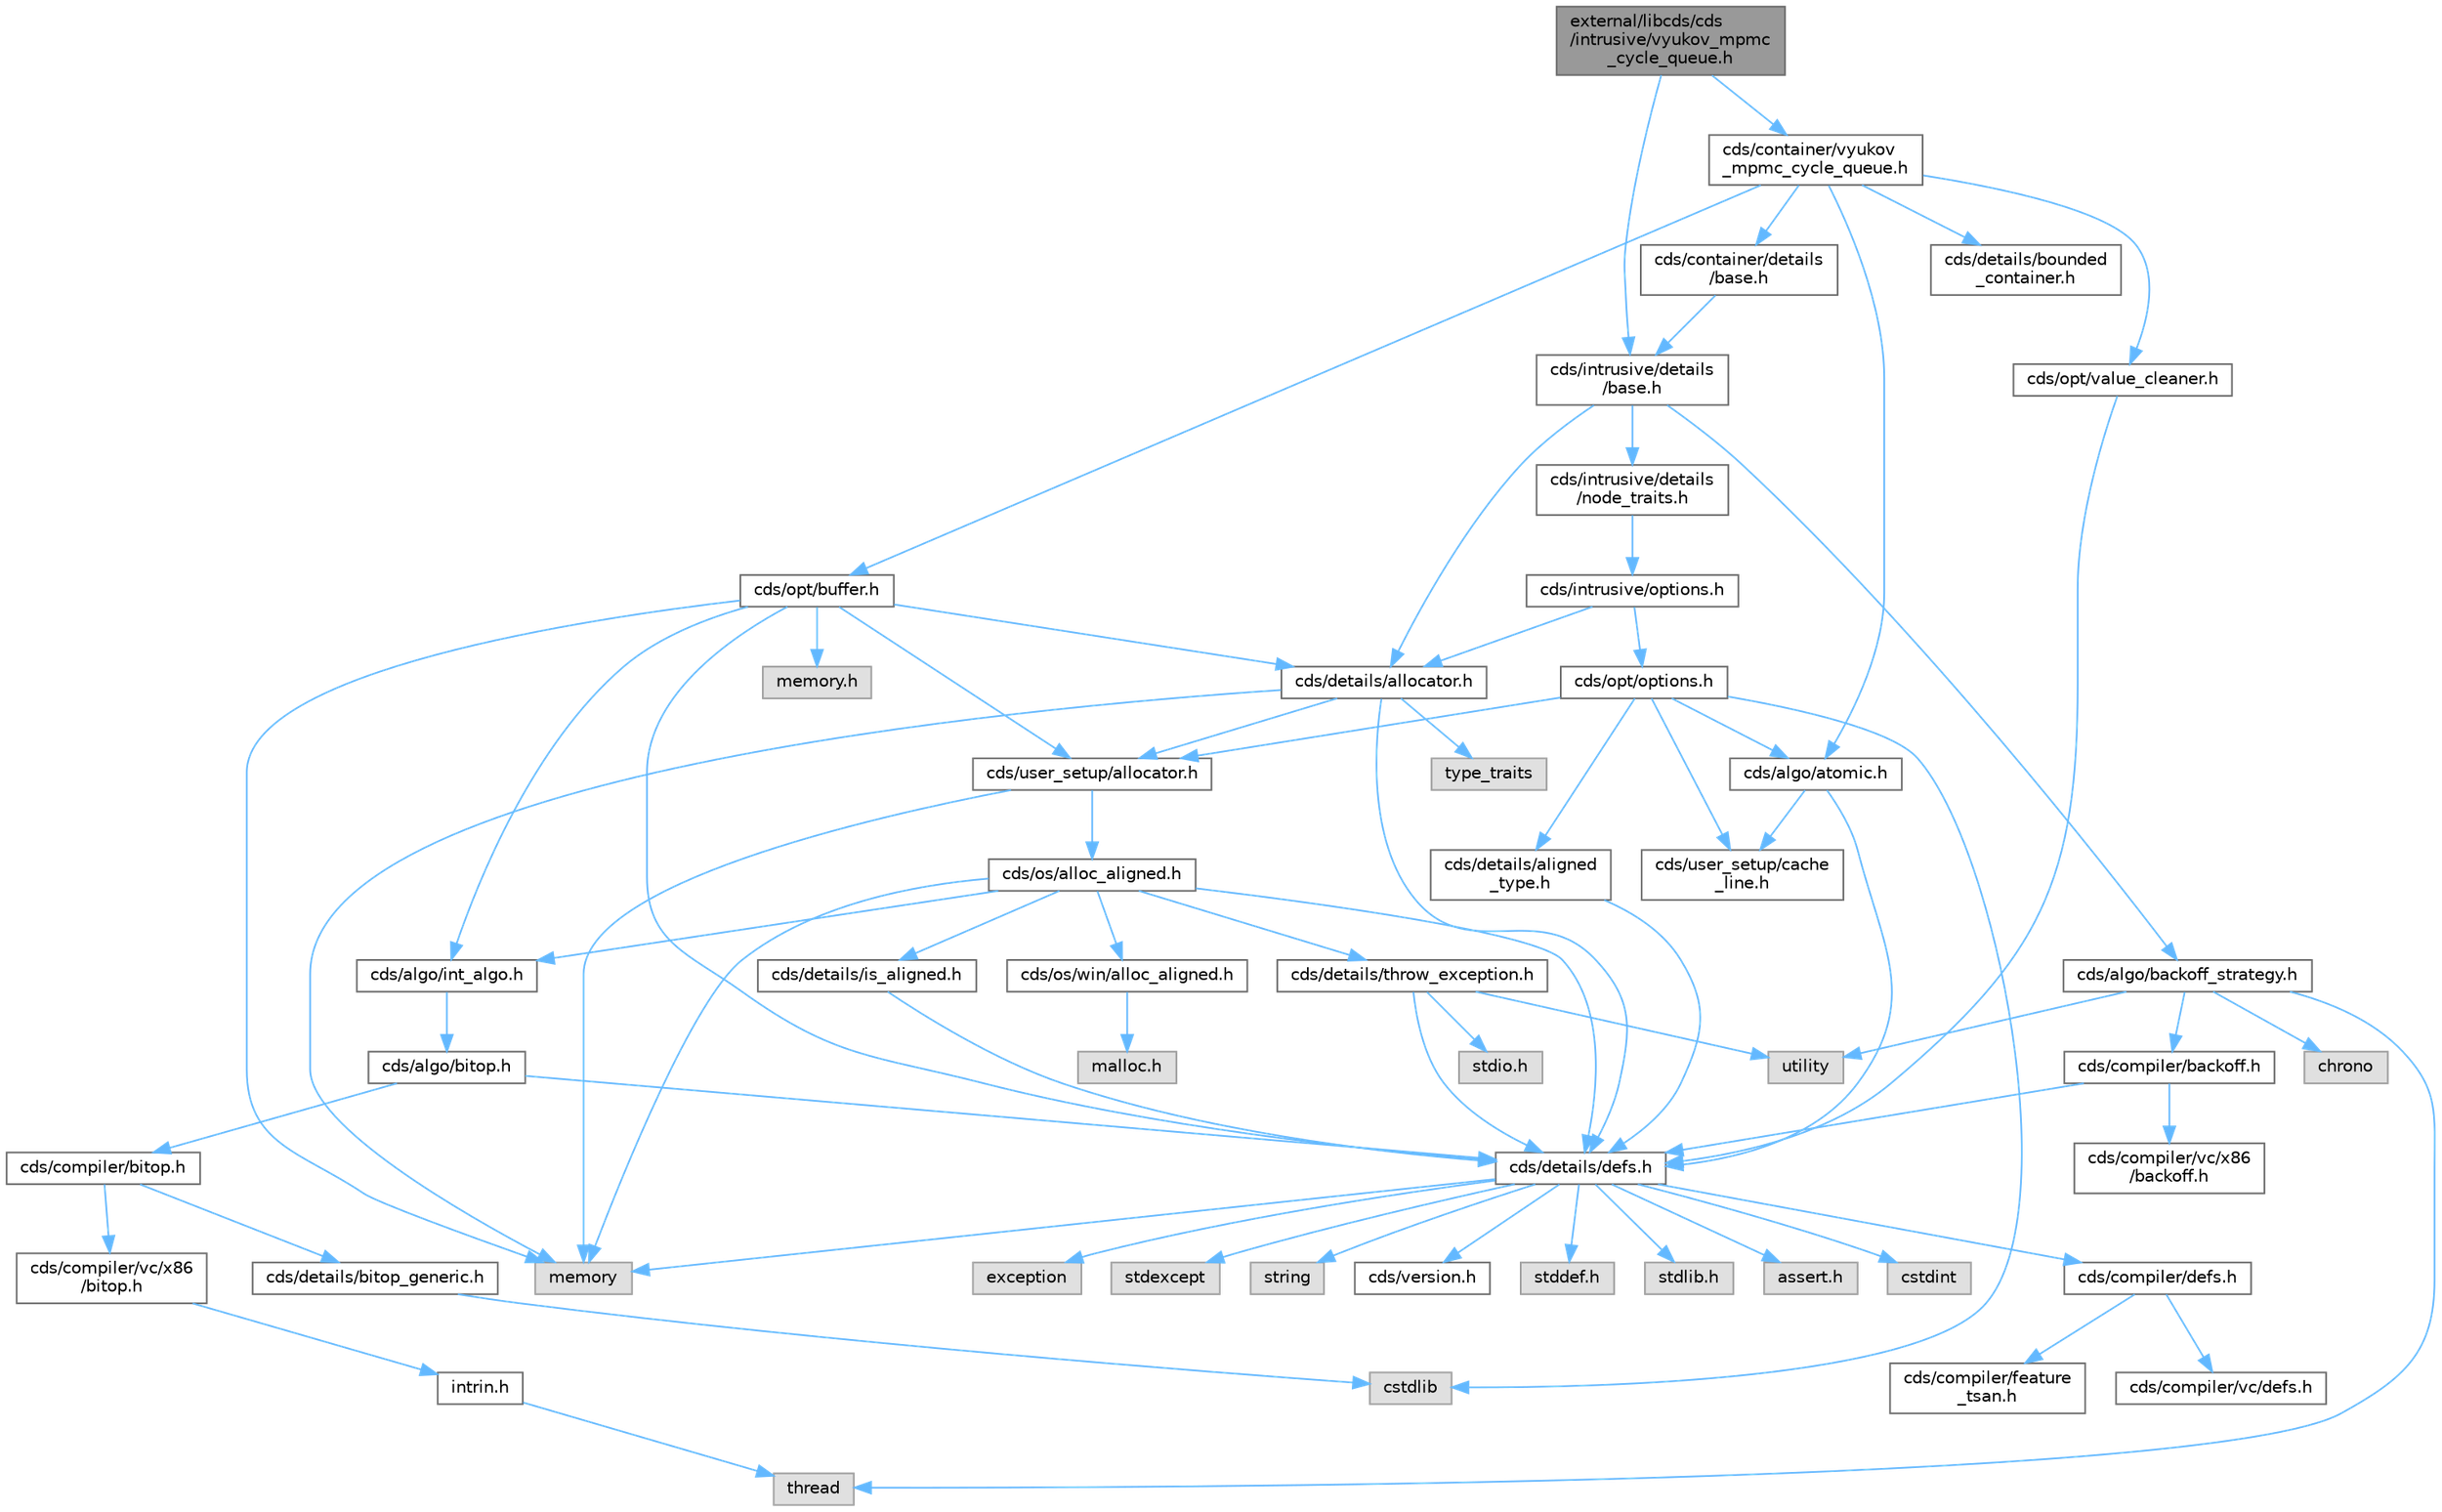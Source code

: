 digraph "external/libcds/cds/intrusive/vyukov_mpmc_cycle_queue.h"
{
 // LATEX_PDF_SIZE
  bgcolor="transparent";
  edge [fontname=Helvetica,fontsize=10,labelfontname=Helvetica,labelfontsize=10];
  node [fontname=Helvetica,fontsize=10,shape=box,height=0.2,width=0.4];
  Node1 [id="Node000001",label="external/libcds/cds\l/intrusive/vyukov_mpmc\l_cycle_queue.h",height=0.2,width=0.4,color="gray40", fillcolor="grey60", style="filled", fontcolor="black",tooltip=" "];
  Node1 -> Node2 [id="edge73_Node000001_Node000002",color="steelblue1",style="solid",tooltip=" "];
  Node2 [id="Node000002",label="cds/intrusive/details\l/base.h",height=0.2,width=0.4,color="grey40", fillcolor="white", style="filled",URL="$external_2libcds_2cds_2intrusive_2details_2base_8h.html",tooltip=" "];
  Node2 -> Node3 [id="edge74_Node000002_Node000003",color="steelblue1",style="solid",tooltip=" "];
  Node3 [id="Node000003",label="cds/intrusive/details\l/node_traits.h",height=0.2,width=0.4,color="grey40", fillcolor="white", style="filled",URL="$node__traits_8h.html",tooltip=" "];
  Node3 -> Node4 [id="edge75_Node000003_Node000004",color="steelblue1",style="solid",tooltip=" "];
  Node4 [id="Node000004",label="cds/intrusive/options.h",height=0.2,width=0.4,color="grey40", fillcolor="white", style="filled",URL="$intrusive_2options_8h.html",tooltip=" "];
  Node4 -> Node5 [id="edge76_Node000004_Node000005",color="steelblue1",style="solid",tooltip=" "];
  Node5 [id="Node000005",label="cds/opt/options.h",height=0.2,width=0.4,color="grey40", fillcolor="white", style="filled",URL="$opt_2options_8h.html",tooltip=" "];
  Node5 -> Node6 [id="edge77_Node000005_Node000006",color="steelblue1",style="solid",tooltip=" "];
  Node6 [id="Node000006",label="cstdlib",height=0.2,width=0.4,color="grey60", fillcolor="#E0E0E0", style="filled",tooltip=" "];
  Node5 -> Node7 [id="edge78_Node000005_Node000007",color="steelblue1",style="solid",tooltip=" "];
  Node7 [id="Node000007",label="cds/details/aligned\l_type.h",height=0.2,width=0.4,color="grey40", fillcolor="white", style="filled",URL="$aligned__type_8h.html",tooltip=" "];
  Node7 -> Node8 [id="edge79_Node000007_Node000008",color="steelblue1",style="solid",tooltip=" "];
  Node8 [id="Node000008",label="cds/details/defs.h",height=0.2,width=0.4,color="grey40", fillcolor="white", style="filled",URL="$details_2defs_8h.html",tooltip=" "];
  Node8 -> Node9 [id="edge80_Node000008_Node000009",color="steelblue1",style="solid",tooltip=" "];
  Node9 [id="Node000009",label="stddef.h",height=0.2,width=0.4,color="grey60", fillcolor="#E0E0E0", style="filled",tooltip=" "];
  Node8 -> Node10 [id="edge81_Node000008_Node000010",color="steelblue1",style="solid",tooltip=" "];
  Node10 [id="Node000010",label="stdlib.h",height=0.2,width=0.4,color="grey60", fillcolor="#E0E0E0", style="filled",tooltip=" "];
  Node8 -> Node11 [id="edge82_Node000008_Node000011",color="steelblue1",style="solid",tooltip=" "];
  Node11 [id="Node000011",label="assert.h",height=0.2,width=0.4,color="grey60", fillcolor="#E0E0E0", style="filled",tooltip=" "];
  Node8 -> Node12 [id="edge83_Node000008_Node000012",color="steelblue1",style="solid",tooltip=" "];
  Node12 [id="Node000012",label="cstdint",height=0.2,width=0.4,color="grey60", fillcolor="#E0E0E0", style="filled",tooltip=" "];
  Node8 -> Node13 [id="edge84_Node000008_Node000013",color="steelblue1",style="solid",tooltip=" "];
  Node13 [id="Node000013",label="exception",height=0.2,width=0.4,color="grey60", fillcolor="#E0E0E0", style="filled",tooltip=" "];
  Node8 -> Node14 [id="edge85_Node000008_Node000014",color="steelblue1",style="solid",tooltip=" "];
  Node14 [id="Node000014",label="stdexcept",height=0.2,width=0.4,color="grey60", fillcolor="#E0E0E0", style="filled",tooltip=" "];
  Node8 -> Node15 [id="edge86_Node000008_Node000015",color="steelblue1",style="solid",tooltip=" "];
  Node15 [id="Node000015",label="string",height=0.2,width=0.4,color="grey60", fillcolor="#E0E0E0", style="filled",tooltip=" "];
  Node8 -> Node16 [id="edge87_Node000008_Node000016",color="steelblue1",style="solid",tooltip=" "];
  Node16 [id="Node000016",label="memory",height=0.2,width=0.4,color="grey60", fillcolor="#E0E0E0", style="filled",tooltip=" "];
  Node8 -> Node17 [id="edge88_Node000008_Node000017",color="steelblue1",style="solid",tooltip=" "];
  Node17 [id="Node000017",label="cds/version.h",height=0.2,width=0.4,color="grey40", fillcolor="white", style="filled",URL="$external_2libcds_2cds_2version_8h.html",tooltip=" "];
  Node8 -> Node18 [id="edge89_Node000008_Node000018",color="steelblue1",style="solid",tooltip=" "];
  Node18 [id="Node000018",label="cds/compiler/defs.h",height=0.2,width=0.4,color="grey40", fillcolor="white", style="filled",URL="$compiler_2defs_8h.html",tooltip=" "];
  Node18 -> Node19 [id="edge90_Node000018_Node000019",color="steelblue1",style="solid",tooltip=" "];
  Node19 [id="Node000019",label="cds/compiler/vc/defs.h",height=0.2,width=0.4,color="grey40", fillcolor="white", style="filled",URL="$compiler_2vc_2defs_8h.html",tooltip=" "];
  Node18 -> Node20 [id="edge91_Node000018_Node000020",color="steelblue1",style="solid",tooltip=" "];
  Node20 [id="Node000020",label="cds/compiler/feature\l_tsan.h",height=0.2,width=0.4,color="grey40", fillcolor="white", style="filled",URL="$feature__tsan_8h.html",tooltip=" "];
  Node5 -> Node21 [id="edge92_Node000005_Node000021",color="steelblue1",style="solid",tooltip=" "];
  Node21 [id="Node000021",label="cds/user_setup/allocator.h",height=0.2,width=0.4,color="grey40", fillcolor="white", style="filled",URL="$external_2libcds_2cds_2user__setup_2allocator_8h.html",tooltip="Default implementation of allocator classes."];
  Node21 -> Node16 [id="edge93_Node000021_Node000016",color="steelblue1",style="solid",tooltip=" "];
  Node21 -> Node22 [id="edge94_Node000021_Node000022",color="steelblue1",style="solid",tooltip=" "];
  Node22 [id="Node000022",label="cds/os/alloc_aligned.h",height=0.2,width=0.4,color="grey40", fillcolor="white", style="filled",URL="$alloc__aligned_8h.html",tooltip=" "];
  Node22 -> Node8 [id="edge95_Node000022_Node000008",color="steelblue1",style="solid",tooltip=" "];
  Node22 -> Node23 [id="edge96_Node000022_Node000023",color="steelblue1",style="solid",tooltip=" "];
  Node23 [id="Node000023",label="cds/os/win/alloc_aligned.h",height=0.2,width=0.4,color="grey40", fillcolor="white", style="filled",URL="$win_2alloc__aligned_8h.html",tooltip=" "];
  Node23 -> Node24 [id="edge97_Node000023_Node000024",color="steelblue1",style="solid",tooltip=" "];
  Node24 [id="Node000024",label="malloc.h",height=0.2,width=0.4,color="grey60", fillcolor="#E0E0E0", style="filled",tooltip=" "];
  Node22 -> Node16 [id="edge98_Node000022_Node000016",color="steelblue1",style="solid",tooltip=" "];
  Node22 -> Node25 [id="edge99_Node000022_Node000025",color="steelblue1",style="solid",tooltip=" "];
  Node25 [id="Node000025",label="cds/details/is_aligned.h",height=0.2,width=0.4,color="grey40", fillcolor="white", style="filled",URL="$is__aligned_8h.html",tooltip=" "];
  Node25 -> Node8 [id="edge100_Node000025_Node000008",color="steelblue1",style="solid",tooltip=" "];
  Node22 -> Node26 [id="edge101_Node000022_Node000026",color="steelblue1",style="solid",tooltip=" "];
  Node26 [id="Node000026",label="cds/algo/int_algo.h",height=0.2,width=0.4,color="grey40", fillcolor="white", style="filled",URL="$int__algo_8h.html",tooltip=" "];
  Node26 -> Node27 [id="edge102_Node000026_Node000027",color="steelblue1",style="solid",tooltip=" "];
  Node27 [id="Node000027",label="cds/algo/bitop.h",height=0.2,width=0.4,color="grey40", fillcolor="white", style="filled",URL="$algo_2bitop_8h.html",tooltip=" "];
  Node27 -> Node8 [id="edge103_Node000027_Node000008",color="steelblue1",style="solid",tooltip=" "];
  Node27 -> Node28 [id="edge104_Node000027_Node000028",color="steelblue1",style="solid",tooltip=" "];
  Node28 [id="Node000028",label="cds/compiler/bitop.h",height=0.2,width=0.4,color="grey40", fillcolor="white", style="filled",URL="$compiler_2bitop_8h.html",tooltip=" "];
  Node28 -> Node29 [id="edge105_Node000028_Node000029",color="steelblue1",style="solid",tooltip=" "];
  Node29 [id="Node000029",label="cds/compiler/vc/x86\l/bitop.h",height=0.2,width=0.4,color="grey40", fillcolor="white", style="filled",URL="$compiler_2vc_2x86_2bitop_8h.html",tooltip=" "];
  Node29 -> Node30 [id="edge106_Node000029_Node000030",color="steelblue1",style="solid",tooltip=" "];
  Node30 [id="Node000030",label="intrin.h",height=0.2,width=0.4,color="grey40", fillcolor="white", style="filled",URL="$intrin_8h.html",tooltip=" "];
  Node30 -> Node31 [id="edge107_Node000030_Node000031",color="steelblue1",style="solid",tooltip=" "];
  Node31 [id="Node000031",label="thread",height=0.2,width=0.4,color="grey60", fillcolor="#E0E0E0", style="filled",tooltip=" "];
  Node28 -> Node32 [id="edge108_Node000028_Node000032",color="steelblue1",style="solid",tooltip=" "];
  Node32 [id="Node000032",label="cds/details/bitop_generic.h",height=0.2,width=0.4,color="grey40", fillcolor="white", style="filled",URL="$bitop__generic_8h.html",tooltip=" "];
  Node32 -> Node6 [id="edge109_Node000032_Node000006",color="steelblue1",style="solid",tooltip=" "];
  Node22 -> Node33 [id="edge110_Node000022_Node000033",color="steelblue1",style="solid",tooltip=" "];
  Node33 [id="Node000033",label="cds/details/throw_exception.h",height=0.2,width=0.4,color="grey40", fillcolor="white", style="filled",URL="$throw__exception_8h.html",tooltip=" "];
  Node33 -> Node8 [id="edge111_Node000033_Node000008",color="steelblue1",style="solid",tooltip=" "];
  Node33 -> Node34 [id="edge112_Node000033_Node000034",color="steelblue1",style="solid",tooltip=" "];
  Node34 [id="Node000034",label="stdio.h",height=0.2,width=0.4,color="grey60", fillcolor="#E0E0E0", style="filled",tooltip=" "];
  Node33 -> Node35 [id="edge113_Node000033_Node000035",color="steelblue1",style="solid",tooltip=" "];
  Node35 [id="Node000035",label="utility",height=0.2,width=0.4,color="grey60", fillcolor="#E0E0E0", style="filled",tooltip=" "];
  Node5 -> Node36 [id="edge114_Node000005_Node000036",color="steelblue1",style="solid",tooltip=" "];
  Node36 [id="Node000036",label="cds/user_setup/cache\l_line.h",height=0.2,width=0.4,color="grey40", fillcolor="white", style="filled",URL="$cache__line_8h.html",tooltip="Cache-line size definition"];
  Node5 -> Node37 [id="edge115_Node000005_Node000037",color="steelblue1",style="solid",tooltip=" "];
  Node37 [id="Node000037",label="cds/algo/atomic.h",height=0.2,width=0.4,color="grey40", fillcolor="white", style="filled",URL="$external_2libcds_2cds_2algo_2atomic_8h.html",tooltip=" "];
  Node37 -> Node8 [id="edge116_Node000037_Node000008",color="steelblue1",style="solid",tooltip=" "];
  Node37 -> Node36 [id="edge117_Node000037_Node000036",color="steelblue1",style="solid",tooltip=" "];
  Node4 -> Node38 [id="edge118_Node000004_Node000038",color="steelblue1",style="solid",tooltip=" "];
  Node38 [id="Node000038",label="cds/details/allocator.h",height=0.2,width=0.4,color="grey40", fillcolor="white", style="filled",URL="$external_2libcds_2cds_2details_2allocator_8h.html",tooltip=" "];
  Node38 -> Node39 [id="edge119_Node000038_Node000039",color="steelblue1",style="solid",tooltip=" "];
  Node39 [id="Node000039",label="type_traits",height=0.2,width=0.4,color="grey60", fillcolor="#E0E0E0", style="filled",tooltip=" "];
  Node38 -> Node16 [id="edge120_Node000038_Node000016",color="steelblue1",style="solid",tooltip=" "];
  Node38 -> Node8 [id="edge121_Node000038_Node000008",color="steelblue1",style="solid",tooltip=" "];
  Node38 -> Node21 [id="edge122_Node000038_Node000021",color="steelblue1",style="solid",tooltip=" "];
  Node2 -> Node38 [id="edge123_Node000002_Node000038",color="steelblue1",style="solid",tooltip=" "];
  Node2 -> Node40 [id="edge124_Node000002_Node000040",color="steelblue1",style="solid",tooltip=" "];
  Node40 [id="Node000040",label="cds/algo/backoff_strategy.h",height=0.2,width=0.4,color="grey40", fillcolor="white", style="filled",URL="$backoff__strategy_8h.html",tooltip=" "];
  Node40 -> Node35 [id="edge125_Node000040_Node000035",color="steelblue1",style="solid",tooltip=" "];
  Node40 -> Node31 [id="edge126_Node000040_Node000031",color="steelblue1",style="solid",tooltip=" "];
  Node40 -> Node41 [id="edge127_Node000040_Node000041",color="steelblue1",style="solid",tooltip=" "];
  Node41 [id="Node000041",label="chrono",height=0.2,width=0.4,color="grey60", fillcolor="#E0E0E0", style="filled",tooltip=" "];
  Node40 -> Node42 [id="edge128_Node000040_Node000042",color="steelblue1",style="solid",tooltip=" "];
  Node42 [id="Node000042",label="cds/compiler/backoff.h",height=0.2,width=0.4,color="grey40", fillcolor="white", style="filled",URL="$backoff_8h.html",tooltip=" "];
  Node42 -> Node8 [id="edge129_Node000042_Node000008",color="steelblue1",style="solid",tooltip=" "];
  Node42 -> Node43 [id="edge130_Node000042_Node000043",color="steelblue1",style="solid",tooltip=" "];
  Node43 [id="Node000043",label="cds/compiler/vc/x86\l/backoff.h",height=0.2,width=0.4,color="grey40", fillcolor="white", style="filled",URL="$vc_2x86_2backoff_8h.html",tooltip=" "];
  Node1 -> Node44 [id="edge131_Node000001_Node000044",color="steelblue1",style="solid",tooltip=" "];
  Node44 [id="Node000044",label="cds/container/vyukov\l_mpmc_cycle_queue.h",height=0.2,width=0.4,color="grey40", fillcolor="white", style="filled",URL="$container_2vyukov__mpmc__cycle__queue_8h.html",tooltip=" "];
  Node44 -> Node45 [id="edge132_Node000044_Node000045",color="steelblue1",style="solid",tooltip=" "];
  Node45 [id="Node000045",label="cds/container/details\l/base.h",height=0.2,width=0.4,color="grey40", fillcolor="white", style="filled",URL="$external_2libcds_2cds_2container_2details_2base_8h.html",tooltip=" "];
  Node45 -> Node2 [id="edge133_Node000045_Node000002",color="steelblue1",style="solid",tooltip=" "];
  Node44 -> Node46 [id="edge134_Node000044_Node000046",color="steelblue1",style="solid",tooltip=" "];
  Node46 [id="Node000046",label="cds/opt/buffer.h",height=0.2,width=0.4,color="grey40", fillcolor="white", style="filled",URL="$external_2libcds_2cds_2opt_2buffer_8h.html",tooltip=" "];
  Node46 -> Node47 [id="edge135_Node000046_Node000047",color="steelblue1",style="solid",tooltip=" "];
  Node47 [id="Node000047",label="memory.h",height=0.2,width=0.4,color="grey60", fillcolor="#E0E0E0", style="filled",tooltip=" "];
  Node46 -> Node8 [id="edge136_Node000046_Node000008",color="steelblue1",style="solid",tooltip=" "];
  Node46 -> Node21 [id="edge137_Node000046_Node000021",color="steelblue1",style="solid",tooltip=" "];
  Node46 -> Node38 [id="edge138_Node000046_Node000038",color="steelblue1",style="solid",tooltip=" "];
  Node46 -> Node26 [id="edge139_Node000046_Node000026",color="steelblue1",style="solid",tooltip=" "];
  Node46 -> Node16 [id="edge140_Node000046_Node000016",color="steelblue1",style="solid",tooltip=" "];
  Node44 -> Node48 [id="edge141_Node000044_Node000048",color="steelblue1",style="solid",tooltip=" "];
  Node48 [id="Node000048",label="cds/opt/value_cleaner.h",height=0.2,width=0.4,color="grey40", fillcolor="white", style="filled",URL="$value__cleaner_8h.html",tooltip=" "];
  Node48 -> Node8 [id="edge142_Node000048_Node000008",color="steelblue1",style="solid",tooltip=" "];
  Node44 -> Node37 [id="edge143_Node000044_Node000037",color="steelblue1",style="solid",tooltip=" "];
  Node44 -> Node49 [id="edge144_Node000044_Node000049",color="steelblue1",style="solid",tooltip=" "];
  Node49 [id="Node000049",label="cds/details/bounded\l_container.h",height=0.2,width=0.4,color="grey40", fillcolor="white", style="filled",URL="$bounded__container_8h.html",tooltip=" "];
}
